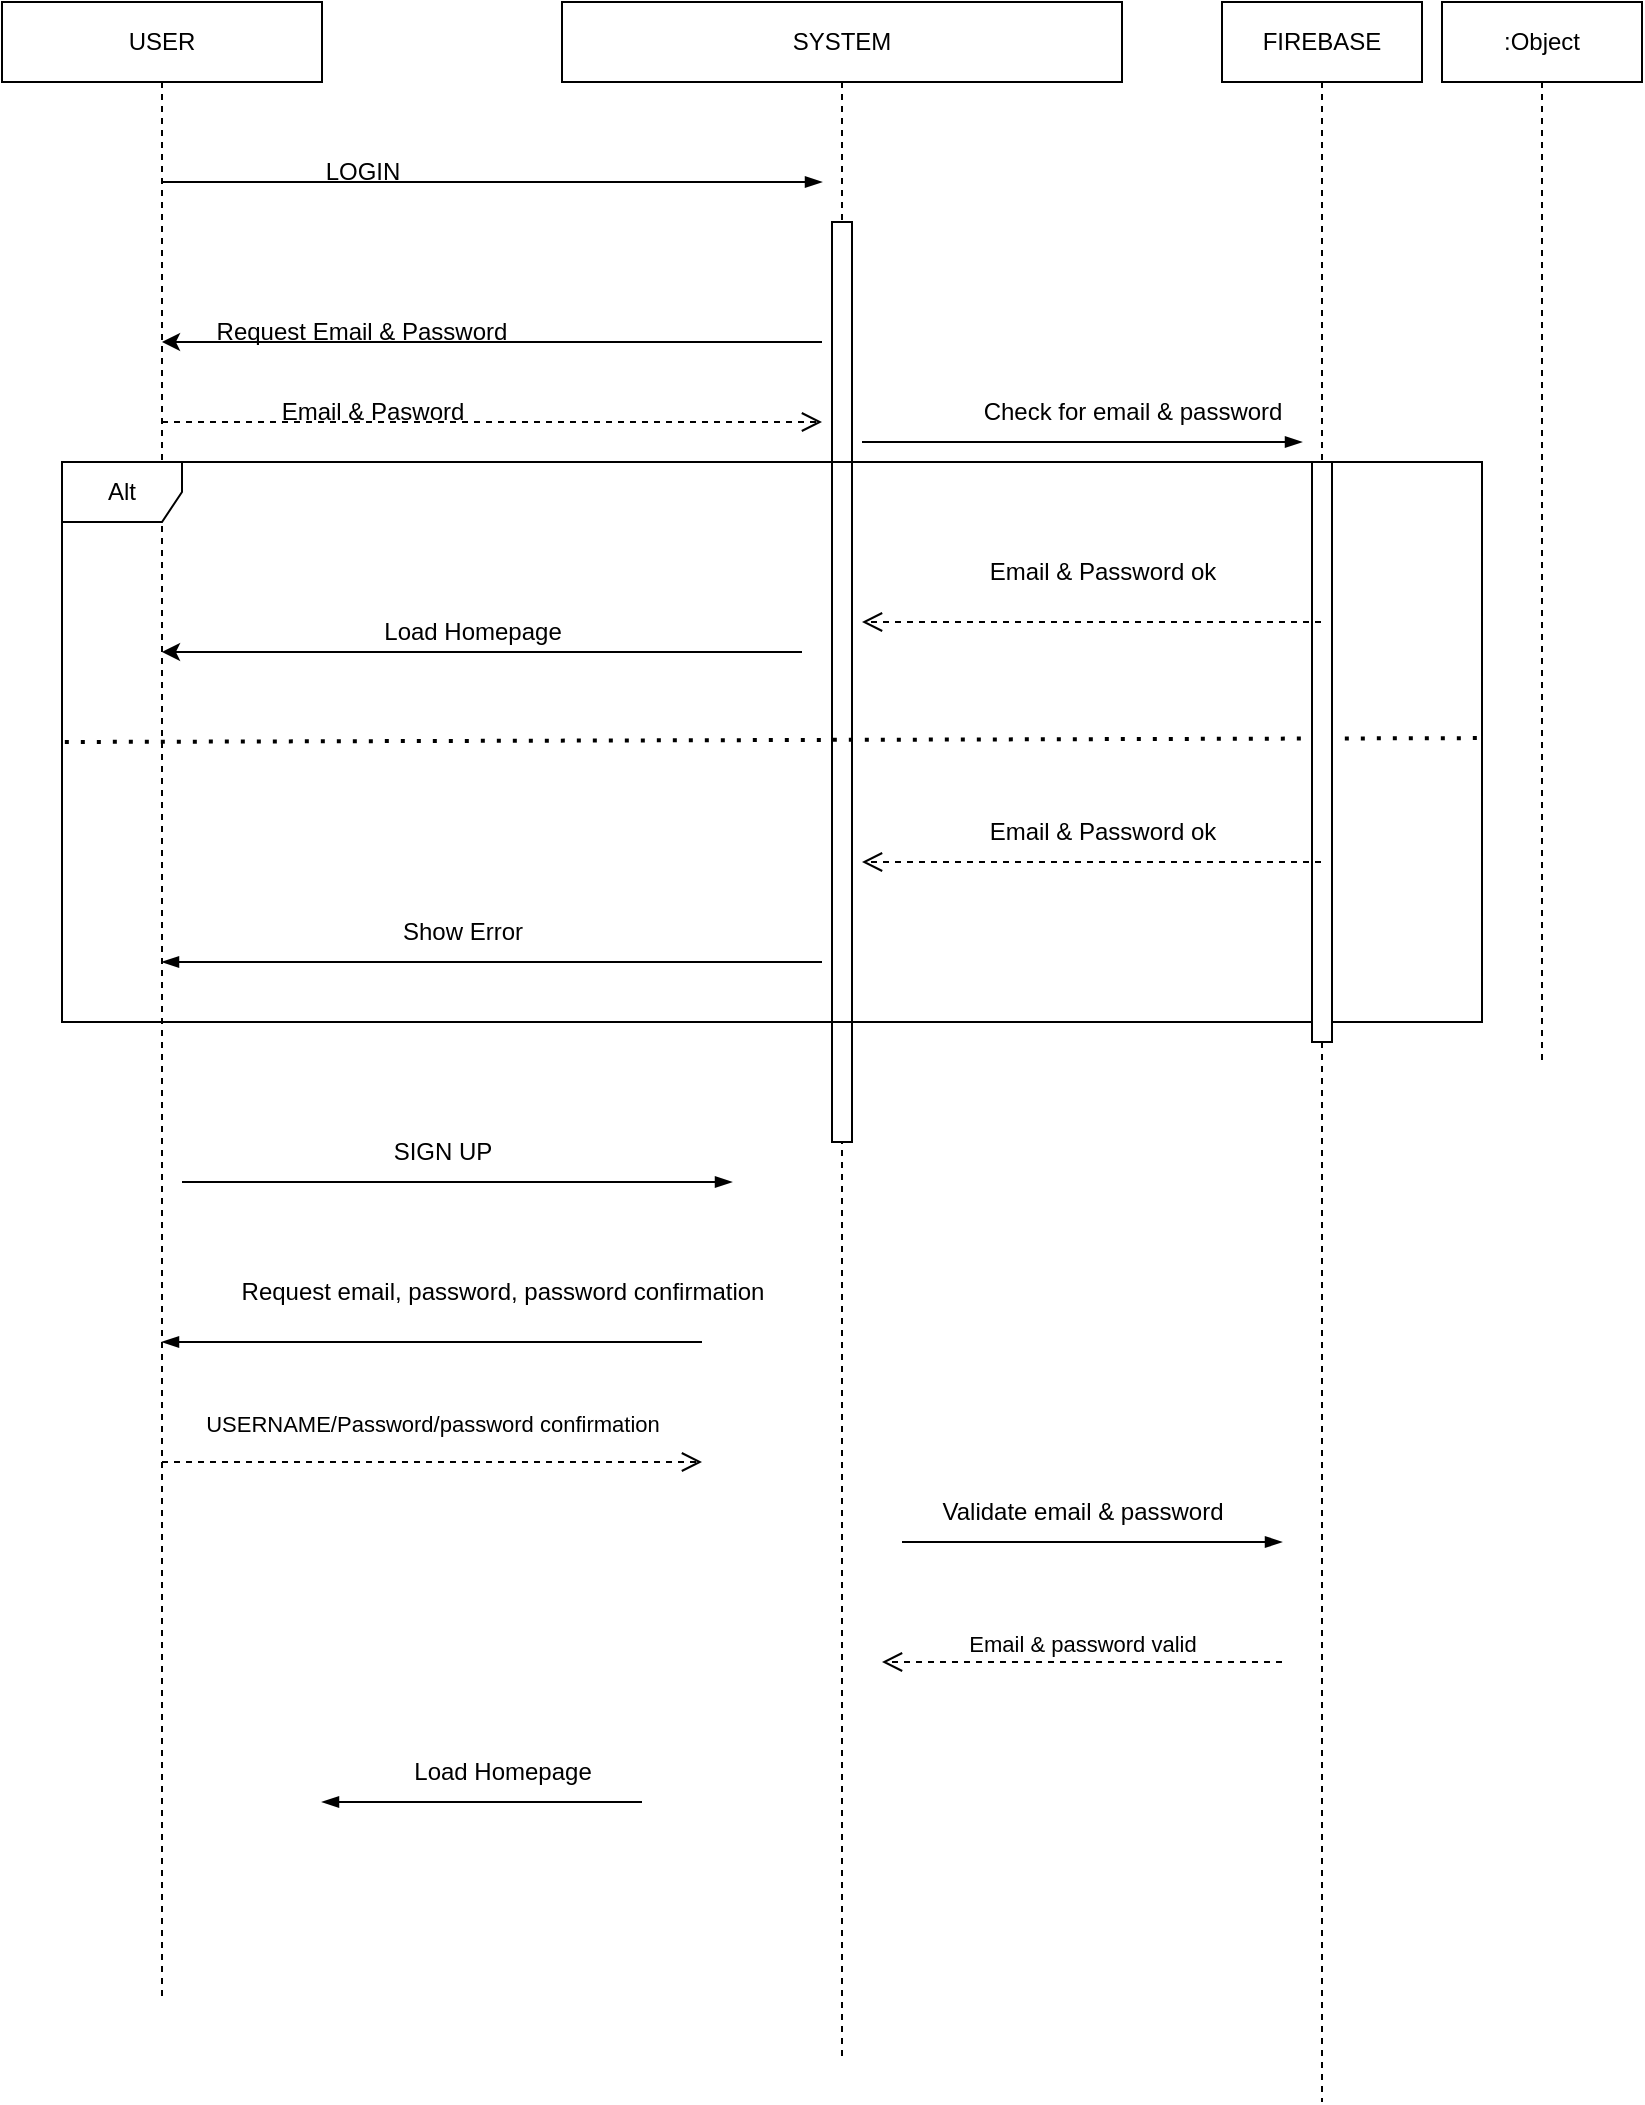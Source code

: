 <mxfile>
    <diagram id="DgJGQQxEgJhC2Wfe074V" name="Page-1">
        <mxGraphModel dx="1378" dy="779" grid="1" gridSize="10" guides="1" tooltips="1" connect="1" arrows="1" fold="1" page="1" pageScale="1" pageWidth="850" pageHeight="1100" math="0" shadow="0">
            <root>
                <mxCell id="0"/>
                <mxCell id="1" parent="0"/>
                <mxCell id="2" value="USER" style="shape=umlLifeline;perimeter=lifelinePerimeter;whiteSpace=wrap;html=1;container=1;collapsible=0;recursiveResize=0;outlineConnect=0;" vertex="1" parent="1">
                    <mxGeometry x="20" y="30" width="160" height="1000" as="geometry"/>
                </mxCell>
                <mxCell id="7" style="edgeStyle=none;html=1;" edge="1" parent="1" target="2">
                    <mxGeometry relative="1" as="geometry">
                        <mxPoint x="430" y="200" as="sourcePoint"/>
                        <Array as="points">
                            <mxPoint x="240" y="200"/>
                            <mxPoint x="210" y="200"/>
                            <mxPoint x="190" y="200"/>
                        </Array>
                    </mxGeometry>
                </mxCell>
                <mxCell id="3" value="SYSTEM" style="shape=umlLifeline;perimeter=lifelinePerimeter;whiteSpace=wrap;html=1;container=1;collapsible=0;recursiveResize=0;outlineConnect=0;" vertex="1" parent="1">
                    <mxGeometry x="300" y="30" width="280" height="1030" as="geometry"/>
                </mxCell>
                <mxCell id="21" value="Email &amp;amp; Password ok&lt;br&gt;" style="text;html=1;align=center;verticalAlign=middle;resizable=0;points=[];autosize=1;strokeColor=none;fillColor=none;" vertex="1" parent="3">
                    <mxGeometry x="200" y="270" width="140" height="30" as="geometry"/>
                </mxCell>
                <mxCell id="25" value="" style="edgeStyle=none;orthogonalLoop=1;jettySize=auto;html=1;" edge="1" parent="3" target="2">
                    <mxGeometry width="100" relative="1" as="geometry">
                        <mxPoint x="120" y="325" as="sourcePoint"/>
                        <mxPoint x="-180" y="330" as="targetPoint"/>
                        <Array as="points"/>
                    </mxGeometry>
                </mxCell>
                <mxCell id="29" value="Load Homepage&lt;br&gt;" style="text;html=1;align=center;verticalAlign=middle;resizable=0;points=[];autosize=1;strokeColor=none;fillColor=none;" vertex="1" parent="3">
                    <mxGeometry x="-100" y="300" width="110" height="30" as="geometry"/>
                </mxCell>
                <mxCell id="30" value="" style="html=1;points=[];perimeter=orthogonalPerimeter;" vertex="1" parent="3">
                    <mxGeometry x="135" y="110" width="10" height="460" as="geometry"/>
                </mxCell>
                <mxCell id="33" value="Email &amp;amp; Password ok&lt;br&gt;" style="text;html=1;align=center;verticalAlign=middle;resizable=0;points=[];autosize=1;strokeColor=none;fillColor=none;" vertex="1" parent="3">
                    <mxGeometry x="200" y="400" width="140" height="30" as="geometry"/>
                </mxCell>
                <mxCell id="14" value="Check for email &amp;amp; password" style="text;html=1;align=center;verticalAlign=middle;resizable=0;points=[];autosize=1;strokeColor=none;fillColor=none;" vertex="1" parent="3">
                    <mxGeometry x="200" y="190" width="170" height="30" as="geometry"/>
                </mxCell>
                <mxCell id="16" value="Alt" style="shape=umlFrame;whiteSpace=wrap;html=1;" vertex="1" parent="3">
                    <mxGeometry x="-250" y="230" width="710" height="280" as="geometry"/>
                </mxCell>
                <mxCell id="17" value="" style="endArrow=none;dashed=1;html=1;dashPattern=1 3;strokeWidth=2;entryX=0.998;entryY=0.493;entryDx=0;entryDy=0;entryPerimeter=0;exitX=0.002;exitY=0.5;exitDx=0;exitDy=0;exitPerimeter=0;" edge="1" parent="3" source="16" target="16">
                    <mxGeometry width="50" height="50" relative="1" as="geometry">
                        <mxPoint x="-250" y="400" as="sourcePoint"/>
                        <mxPoint x="-200" y="350" as="targetPoint"/>
                    </mxGeometry>
                </mxCell>
                <mxCell id="4" value="FIREBASE" style="shape=umlLifeline;perimeter=lifelinePerimeter;whiteSpace=wrap;html=1;container=1;collapsible=0;recursiveResize=0;outlineConnect=0;" vertex="1" parent="1">
                    <mxGeometry x="630" y="30" width="100" height="1050" as="geometry"/>
                </mxCell>
                <mxCell id="31" value="" style="html=1;points=[];perimeter=orthogonalPerimeter;" vertex="1" parent="4">
                    <mxGeometry x="45" y="230" width="10" height="290" as="geometry"/>
                </mxCell>
                <mxCell id="5" value=":Object" style="shape=umlLifeline;perimeter=lifelinePerimeter;whiteSpace=wrap;html=1;container=1;collapsible=0;recursiveResize=0;outlineConnect=0;" vertex="1" parent="1">
                    <mxGeometry x="740" y="30" width="100" height="530" as="geometry"/>
                </mxCell>
                <mxCell id="8" value="" style="html=1;verticalAlign=bottom;endArrow=open;dashed=1;endSize=8;" edge="1" parent="1" source="2">
                    <mxGeometry relative="1" as="geometry">
                        <mxPoint x="210" y="260" as="sourcePoint"/>
                        <mxPoint x="430" y="240" as="targetPoint"/>
                        <Array as="points">
                            <mxPoint x="230" y="240"/>
                        </Array>
                    </mxGeometry>
                </mxCell>
                <mxCell id="9" value="LOGIN" style="text;html=1;align=center;verticalAlign=middle;resizable=0;points=[];autosize=1;strokeColor=none;fillColor=none;" vertex="1" parent="1">
                    <mxGeometry x="170" y="100" width="60" height="30" as="geometry"/>
                </mxCell>
                <mxCell id="10" value="Request Email &amp;amp; Password" style="text;strokeColor=none;align=center;fillColor=none;html=1;verticalAlign=middle;whiteSpace=wrap;rounded=0;" vertex="1" parent="1">
                    <mxGeometry x="125" y="180" width="150" height="30" as="geometry"/>
                </mxCell>
                <mxCell id="12" value="Email &amp;amp; Pasword" style="text;html=1;align=center;verticalAlign=middle;resizable=0;points=[];autosize=1;strokeColor=none;fillColor=none;" vertex="1" parent="1">
                    <mxGeometry x="150" y="220" width="110" height="30" as="geometry"/>
                </mxCell>
                <mxCell id="6" value="" style="edgeStyle=elbowEdgeStyle;fontSize=12;html=1;endArrow=blockThin;endFill=1;" edge="1" parent="1" source="2">
                    <mxGeometry width="160" relative="1" as="geometry">
                        <mxPoint x="110" y="120" as="sourcePoint"/>
                        <mxPoint x="430" y="120" as="targetPoint"/>
                        <Array as="points">
                            <mxPoint x="210" y="120"/>
                        </Array>
                    </mxGeometry>
                </mxCell>
                <mxCell id="35" value="" style="edgeStyle=elbowEdgeStyle;fontSize=12;html=1;endArrow=blockThin;endFill=1;" edge="1" parent="1">
                    <mxGeometry width="160" relative="1" as="geometry">
                        <mxPoint x="430" y="510" as="sourcePoint"/>
                        <mxPoint x="100" y="510" as="targetPoint"/>
                    </mxGeometry>
                </mxCell>
                <mxCell id="36" value="Show Error&lt;br&gt;" style="text;html=1;align=center;verticalAlign=middle;resizable=0;points=[];autosize=1;strokeColor=none;fillColor=none;" vertex="1" parent="1">
                    <mxGeometry x="210" y="480" width="80" height="30" as="geometry"/>
                </mxCell>
                <mxCell id="28" value="" style="html=1;verticalAlign=bottom;endArrow=open;dashed=1;endSize=8;startArrow=none;" edge="1" parent="1" source="4">
                    <mxGeometry x="-1" y="-71" relative="1" as="geometry">
                        <mxPoint x="500" y="340" as="sourcePoint"/>
                        <mxPoint x="450" y="340" as="targetPoint"/>
                        <mxPoint x="10" y="1" as="offset"/>
                    </mxGeometry>
                </mxCell>
                <mxCell id="32" value="" style="html=1;verticalAlign=bottom;endArrow=open;dashed=1;endSize=8;" edge="1" parent="1" source="4">
                    <mxGeometry relative="1" as="geometry">
                        <mxPoint x="530" y="465" as="sourcePoint"/>
                        <mxPoint x="450" y="460" as="targetPoint"/>
                    </mxGeometry>
                </mxCell>
                <mxCell id="13" value="" style="edgeStyle=elbowEdgeStyle;fontSize=12;html=1;endArrow=blockThin;endFill=1;" edge="1" parent="1">
                    <mxGeometry width="160" relative="1" as="geometry">
                        <mxPoint x="450" y="250" as="sourcePoint"/>
                        <mxPoint x="670" y="250" as="targetPoint"/>
                        <Array as="points"/>
                    </mxGeometry>
                </mxCell>
                <mxCell id="42" value="" style="edgeStyle=elbowEdgeStyle;fontSize=12;html=1;endArrow=blockThin;endFill=1;" edge="1" parent="1">
                    <mxGeometry width="160" relative="1" as="geometry">
                        <mxPoint x="110" y="620" as="sourcePoint"/>
                        <mxPoint x="385" y="620" as="targetPoint"/>
                    </mxGeometry>
                </mxCell>
                <mxCell id="43" value="SIGN UP&lt;br&gt;" style="text;html=1;align=center;verticalAlign=middle;resizable=0;points=[];autosize=1;strokeColor=none;fillColor=none;" vertex="1" parent="1">
                    <mxGeometry x="205" y="590" width="70" height="30" as="geometry"/>
                </mxCell>
                <mxCell id="45" value="" style="edgeStyle=elbowEdgeStyle;fontSize=12;html=1;endArrow=blockThin;endFill=1;" edge="1" parent="1" target="2">
                    <mxGeometry width="160" relative="1" as="geometry">
                        <mxPoint x="370" y="700" as="sourcePoint"/>
                        <mxPoint x="140" y="700" as="targetPoint"/>
                        <Array as="points">
                            <mxPoint x="240" y="700"/>
                        </Array>
                    </mxGeometry>
                </mxCell>
                <mxCell id="46" value="Request email, password, password confirmation" style="text;html=1;align=center;verticalAlign=middle;resizable=0;points=[];autosize=1;strokeColor=none;fillColor=none;" vertex="1" parent="1">
                    <mxGeometry x="130" y="660" width="280" height="30" as="geometry"/>
                </mxCell>
                <mxCell id="47" value="USERNAME/Password/password confirmation" style="html=1;verticalAlign=bottom;endArrow=open;dashed=1;endSize=8;" edge="1" parent="1">
                    <mxGeometry y="10" relative="1" as="geometry">
                        <mxPoint x="100" y="760" as="sourcePoint"/>
                        <mxPoint x="370" y="760" as="targetPoint"/>
                        <mxPoint as="offset"/>
                    </mxGeometry>
                </mxCell>
                <mxCell id="48" value="" style="edgeStyle=elbowEdgeStyle;fontSize=12;html=1;endArrow=blockThin;endFill=1;" edge="1" parent="1">
                    <mxGeometry width="160" relative="1" as="geometry">
                        <mxPoint x="470" y="800" as="sourcePoint"/>
                        <mxPoint x="660" y="800" as="targetPoint"/>
                        <Array as="points">
                            <mxPoint x="560" y="800"/>
                        </Array>
                    </mxGeometry>
                </mxCell>
                <mxCell id="49" value="Validate email &amp;amp; password&lt;br&gt;" style="text;html=1;align=center;verticalAlign=middle;resizable=0;points=[];autosize=1;strokeColor=none;fillColor=none;" vertex="1" parent="1">
                    <mxGeometry x="480" y="770" width="160" height="30" as="geometry"/>
                </mxCell>
                <mxCell id="50" value="Email &amp;amp; password valid" style="html=1;verticalAlign=bottom;endArrow=open;dashed=1;endSize=8;" edge="1" parent="1">
                    <mxGeometry relative="1" as="geometry">
                        <mxPoint x="660" y="860" as="sourcePoint"/>
                        <mxPoint x="460" y="860" as="targetPoint"/>
                        <mxPoint as="offset"/>
                    </mxGeometry>
                </mxCell>
                <mxCell id="51" value="" style="edgeStyle=elbowEdgeStyle;fontSize=12;html=1;endArrow=blockThin;endFill=1;" edge="1" parent="1">
                    <mxGeometry width="160" relative="1" as="geometry">
                        <mxPoint x="340" y="930" as="sourcePoint"/>
                        <mxPoint x="180" y="930" as="targetPoint"/>
                    </mxGeometry>
                </mxCell>
                <mxCell id="52" value="Load Homepage" style="text;html=1;align=center;verticalAlign=middle;resizable=0;points=[];autosize=1;strokeColor=none;fillColor=none;" vertex="1" parent="1">
                    <mxGeometry x="215" y="900" width="110" height="30" as="geometry"/>
                </mxCell>
            </root>
        </mxGraphModel>
    </diagram>
</mxfile>